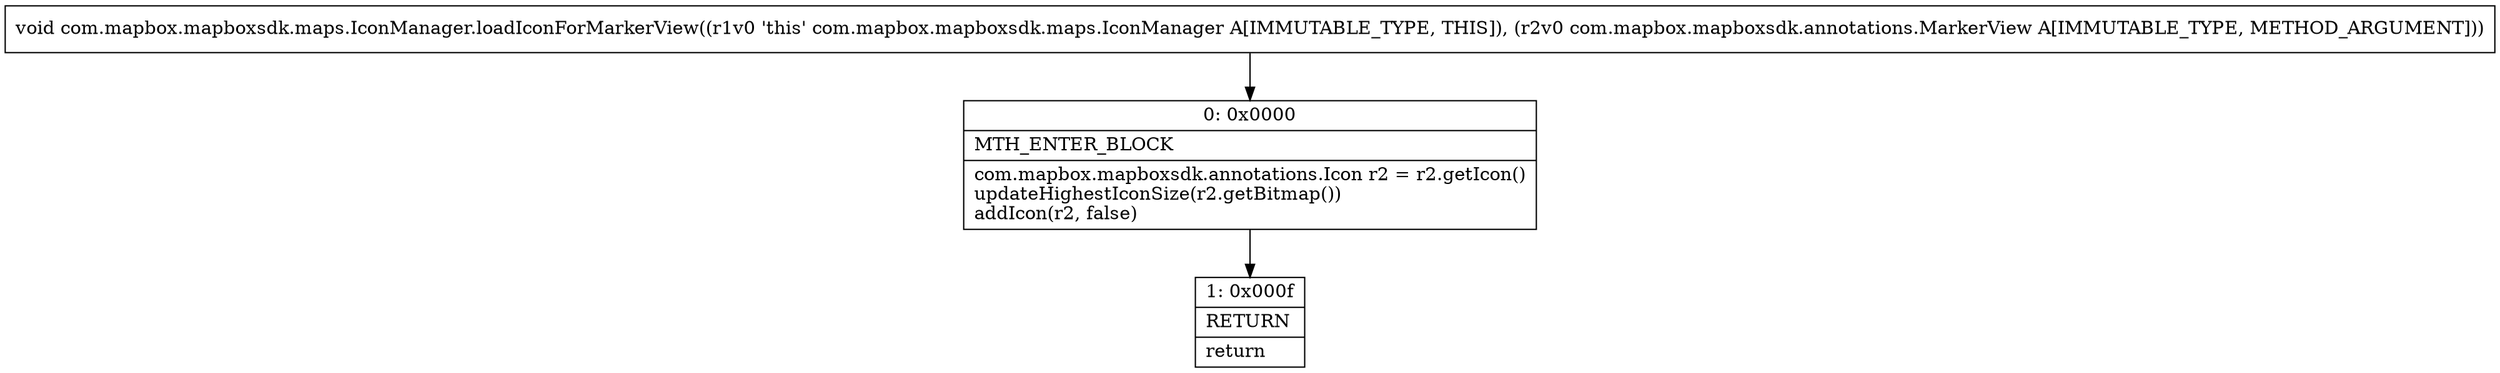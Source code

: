 digraph "CFG forcom.mapbox.mapboxsdk.maps.IconManager.loadIconForMarkerView(Lcom\/mapbox\/mapboxsdk\/annotations\/MarkerView;)V" {
Node_0 [shape=record,label="{0\:\ 0x0000|MTH_ENTER_BLOCK\l|com.mapbox.mapboxsdk.annotations.Icon r2 = r2.getIcon()\lupdateHighestIconSize(r2.getBitmap())\laddIcon(r2, false)\l}"];
Node_1 [shape=record,label="{1\:\ 0x000f|RETURN\l|return\l}"];
MethodNode[shape=record,label="{void com.mapbox.mapboxsdk.maps.IconManager.loadIconForMarkerView((r1v0 'this' com.mapbox.mapboxsdk.maps.IconManager A[IMMUTABLE_TYPE, THIS]), (r2v0 com.mapbox.mapboxsdk.annotations.MarkerView A[IMMUTABLE_TYPE, METHOD_ARGUMENT])) }"];
MethodNode -> Node_0;
Node_0 -> Node_1;
}

